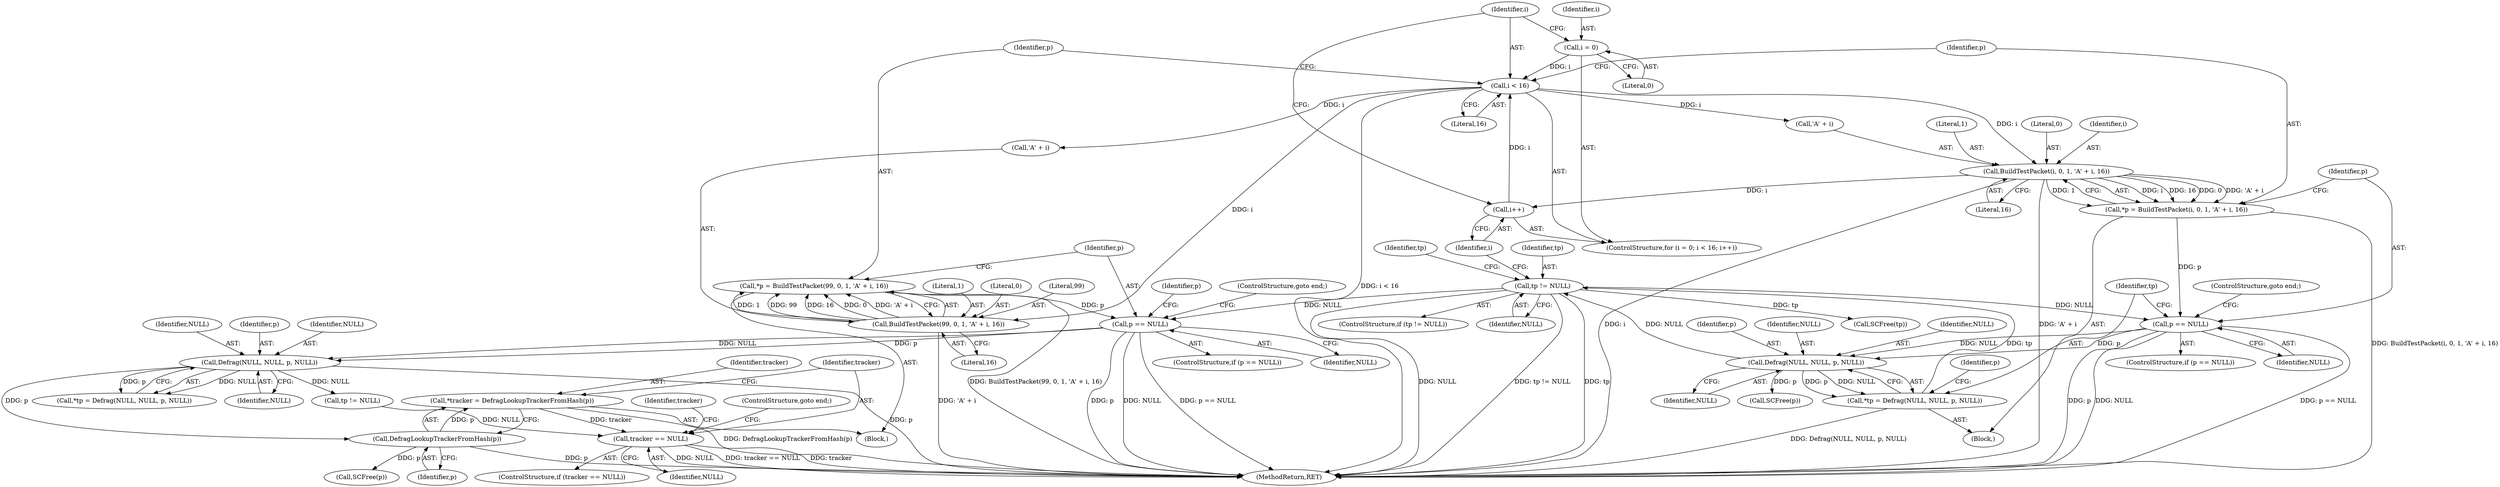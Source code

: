 digraph "1_suricata_4a04f814b15762eb446a5ead4d69d021512df6f8_9@pointer" {
"1000210" [label="(Call,*tracker = DefragLookupTrackerFromHash(p))"];
"1000212" [label="(Call,DefragLookupTrackerFromHash(p))"];
"1000196" [label="(Call,Defrag(NULL, NULL, p, NULL))"];
"1000178" [label="(Call,p == NULL)"];
"1000167" [label="(Call,*p = BuildTestPacket(99, 0, 1, 'A' + i, 16))"];
"1000169" [label="(Call,BuildTestPacket(99, 0, 1, 'A' + i, 16))"];
"1000126" [label="(Call,i < 16)"];
"1000129" [label="(Call,i++)"];
"1000135" [label="(Call,BuildTestPacket(i, 0, 1, 'A' + i, 16))"];
"1000123" [label="(Call,i = 0)"];
"1000159" [label="(Call,tp != NULL)"];
"1000149" [label="(Call,*tp = Defrag(NULL, NULL, p, NULL))"];
"1000151" [label="(Call,Defrag(NULL, NULL, p, NULL))"];
"1000144" [label="(Call,p == NULL)"];
"1000133" [label="(Call,*p = BuildTestPacket(i, 0, 1, 'A' + i, 16))"];
"1000215" [label="(Call,tracker == NULL)"];
"1000226" [label="(Call,SCFree(p))"];
"1000167" [label="(Call,*p = BuildTestPacket(99, 0, 1, 'A' + i, 16))"];
"1000123" [label="(Call,i = 0)"];
"1000131" [label="(Block,)"];
"1000145" [label="(Identifier,p)"];
"1000173" [label="(Call,'A' + i)"];
"1000179" [label="(Identifier,p)"];
"1000213" [label="(Identifier,p)"];
"1000169" [label="(Call,BuildTestPacket(99, 0, 1, 'A' + i, 16))"];
"1000168" [label="(Identifier,p)"];
"1000159" [label="(Call,tp != NULL)"];
"1000137" [label="(Literal,0)"];
"1000151" [label="(Call,Defrag(NULL, NULL, p, NULL))"];
"1000172" [label="(Literal,1)"];
"1000143" [label="(ControlStructure,if (p == NULL))"];
"1000155" [label="(Identifier,NULL)"];
"1000153" [label="(Identifier,NULL)"];
"1000150" [label="(Identifier,tp)"];
"1000210" [label="(Call,*tracker = DefragLookupTrackerFromHash(p))"];
"1000198" [label="(Identifier,NULL)"];
"1000152" [label="(Identifier,NULL)"];
"1000194" [label="(Call,*tp = Defrag(NULL, NULL, p, NULL))"];
"1000156" [label="(Call,SCFree(p))"];
"1000171" [label="(Literal,0)"];
"1000130" [label="(Identifier,i)"];
"1000125" [label="(Literal,0)"];
"1000136" [label="(Identifier,i)"];
"1000163" [label="(Call,SCFree(tp))"];
"1000160" [label="(Identifier,tp)"];
"1000181" [label="(ControlStructure,goto end;)"];
"1000176" [label="(Literal,16)"];
"1000127" [label="(Identifier,i)"];
"1000134" [label="(Identifier,p)"];
"1000217" [label="(Identifier,NULL)"];
"1000128" [label="(Literal,16)"];
"1000126" [label="(Call,i < 16)"];
"1000135" [label="(Call,BuildTestPacket(i, 0, 1, 'A' + i, 16))"];
"1000222" [label="(Identifier,tracker)"];
"1000158" [label="(ControlStructure,if (tp != NULL))"];
"1000196" [label="(Call,Defrag(NULL, NULL, p, NULL))"];
"1000212" [label="(Call,DefragLookupTrackerFromHash(p))"];
"1000185" [label="(Identifier,p)"];
"1000200" [label="(Identifier,NULL)"];
"1000177" [label="(ControlStructure,if (p == NULL))"];
"1000154" [label="(Identifier,p)"];
"1000122" [label="(ControlStructure,for (i = 0; i < 16; i++))"];
"1000105" [label="(Block,)"];
"1000202" [label="(Call,tp != NULL)"];
"1000157" [label="(Identifier,p)"];
"1000139" [label="(Call,'A' + i)"];
"1000133" [label="(Call,*p = BuildTestPacket(i, 0, 1, 'A' + i, 16))"];
"1000214" [label="(ControlStructure,if (tracker == NULL))"];
"1000218" [label="(ControlStructure,goto end;)"];
"1000147" [label="(ControlStructure,goto end;)"];
"1000170" [label="(Literal,99)"];
"1000144" [label="(Call,p == NULL)"];
"1000211" [label="(Identifier,tracker)"];
"1000164" [label="(Identifier,tp)"];
"1000180" [label="(Identifier,NULL)"];
"1000149" [label="(Call,*tp = Defrag(NULL, NULL, p, NULL))"];
"1000215" [label="(Call,tracker == NULL)"];
"1000178" [label="(Call,p == NULL)"];
"1000146" [label="(Identifier,NULL)"];
"1000142" [label="(Literal,16)"];
"1000161" [label="(Identifier,NULL)"];
"1000197" [label="(Identifier,NULL)"];
"1000199" [label="(Identifier,p)"];
"1000129" [label="(Call,i++)"];
"1000138" [label="(Literal,1)"];
"1000216" [label="(Identifier,tracker)"];
"1000235" [label="(MethodReturn,RET)"];
"1000124" [label="(Identifier,i)"];
"1000210" -> "1000105"  [label="AST: "];
"1000210" -> "1000212"  [label="CFG: "];
"1000211" -> "1000210"  [label="AST: "];
"1000212" -> "1000210"  [label="AST: "];
"1000216" -> "1000210"  [label="CFG: "];
"1000210" -> "1000235"  [label="DDG: DefragLookupTrackerFromHash(p)"];
"1000212" -> "1000210"  [label="DDG: p"];
"1000210" -> "1000215"  [label="DDG: tracker"];
"1000212" -> "1000213"  [label="CFG: "];
"1000213" -> "1000212"  [label="AST: "];
"1000212" -> "1000235"  [label="DDG: p"];
"1000196" -> "1000212"  [label="DDG: p"];
"1000212" -> "1000226"  [label="DDG: p"];
"1000196" -> "1000194"  [label="AST: "];
"1000196" -> "1000200"  [label="CFG: "];
"1000197" -> "1000196"  [label="AST: "];
"1000198" -> "1000196"  [label="AST: "];
"1000199" -> "1000196"  [label="AST: "];
"1000200" -> "1000196"  [label="AST: "];
"1000194" -> "1000196"  [label="CFG: "];
"1000196" -> "1000235"  [label="DDG: p"];
"1000196" -> "1000194"  [label="DDG: NULL"];
"1000196" -> "1000194"  [label="DDG: p"];
"1000178" -> "1000196"  [label="DDG: NULL"];
"1000178" -> "1000196"  [label="DDG: p"];
"1000196" -> "1000202"  [label="DDG: NULL"];
"1000178" -> "1000177"  [label="AST: "];
"1000178" -> "1000180"  [label="CFG: "];
"1000179" -> "1000178"  [label="AST: "];
"1000180" -> "1000178"  [label="AST: "];
"1000181" -> "1000178"  [label="CFG: "];
"1000185" -> "1000178"  [label="CFG: "];
"1000178" -> "1000235"  [label="DDG: p == NULL"];
"1000178" -> "1000235"  [label="DDG: p"];
"1000178" -> "1000235"  [label="DDG: NULL"];
"1000167" -> "1000178"  [label="DDG: p"];
"1000159" -> "1000178"  [label="DDG: NULL"];
"1000167" -> "1000105"  [label="AST: "];
"1000167" -> "1000169"  [label="CFG: "];
"1000168" -> "1000167"  [label="AST: "];
"1000169" -> "1000167"  [label="AST: "];
"1000179" -> "1000167"  [label="CFG: "];
"1000167" -> "1000235"  [label="DDG: BuildTestPacket(99, 0, 1, 'A' + i, 16)"];
"1000169" -> "1000167"  [label="DDG: 1"];
"1000169" -> "1000167"  [label="DDG: 99"];
"1000169" -> "1000167"  [label="DDG: 16"];
"1000169" -> "1000167"  [label="DDG: 0"];
"1000169" -> "1000167"  [label="DDG: 'A' + i"];
"1000169" -> "1000176"  [label="CFG: "];
"1000170" -> "1000169"  [label="AST: "];
"1000171" -> "1000169"  [label="AST: "];
"1000172" -> "1000169"  [label="AST: "];
"1000173" -> "1000169"  [label="AST: "];
"1000176" -> "1000169"  [label="AST: "];
"1000169" -> "1000235"  [label="DDG: 'A' + i"];
"1000126" -> "1000169"  [label="DDG: i"];
"1000126" -> "1000122"  [label="AST: "];
"1000126" -> "1000128"  [label="CFG: "];
"1000127" -> "1000126"  [label="AST: "];
"1000128" -> "1000126"  [label="AST: "];
"1000134" -> "1000126"  [label="CFG: "];
"1000168" -> "1000126"  [label="CFG: "];
"1000126" -> "1000235"  [label="DDG: i < 16"];
"1000129" -> "1000126"  [label="DDG: i"];
"1000123" -> "1000126"  [label="DDG: i"];
"1000126" -> "1000135"  [label="DDG: i"];
"1000126" -> "1000139"  [label="DDG: i"];
"1000126" -> "1000173"  [label="DDG: i"];
"1000129" -> "1000122"  [label="AST: "];
"1000129" -> "1000130"  [label="CFG: "];
"1000130" -> "1000129"  [label="AST: "];
"1000127" -> "1000129"  [label="CFG: "];
"1000135" -> "1000129"  [label="DDG: i"];
"1000135" -> "1000133"  [label="AST: "];
"1000135" -> "1000142"  [label="CFG: "];
"1000136" -> "1000135"  [label="AST: "];
"1000137" -> "1000135"  [label="AST: "];
"1000138" -> "1000135"  [label="AST: "];
"1000139" -> "1000135"  [label="AST: "];
"1000142" -> "1000135"  [label="AST: "];
"1000133" -> "1000135"  [label="CFG: "];
"1000135" -> "1000235"  [label="DDG: 'A' + i"];
"1000135" -> "1000235"  [label="DDG: i"];
"1000135" -> "1000133"  [label="DDG: i"];
"1000135" -> "1000133"  [label="DDG: 16"];
"1000135" -> "1000133"  [label="DDG: 0"];
"1000135" -> "1000133"  [label="DDG: 'A' + i"];
"1000135" -> "1000133"  [label="DDG: 1"];
"1000123" -> "1000122"  [label="AST: "];
"1000123" -> "1000125"  [label="CFG: "];
"1000124" -> "1000123"  [label="AST: "];
"1000125" -> "1000123"  [label="AST: "];
"1000127" -> "1000123"  [label="CFG: "];
"1000159" -> "1000158"  [label="AST: "];
"1000159" -> "1000161"  [label="CFG: "];
"1000160" -> "1000159"  [label="AST: "];
"1000161" -> "1000159"  [label="AST: "];
"1000164" -> "1000159"  [label="CFG: "];
"1000130" -> "1000159"  [label="CFG: "];
"1000159" -> "1000235"  [label="DDG: tp != NULL"];
"1000159" -> "1000235"  [label="DDG: tp"];
"1000159" -> "1000235"  [label="DDG: NULL"];
"1000159" -> "1000144"  [label="DDG: NULL"];
"1000149" -> "1000159"  [label="DDG: tp"];
"1000151" -> "1000159"  [label="DDG: NULL"];
"1000159" -> "1000163"  [label="DDG: tp"];
"1000149" -> "1000131"  [label="AST: "];
"1000149" -> "1000151"  [label="CFG: "];
"1000150" -> "1000149"  [label="AST: "];
"1000151" -> "1000149"  [label="AST: "];
"1000157" -> "1000149"  [label="CFG: "];
"1000149" -> "1000235"  [label="DDG: Defrag(NULL, NULL, p, NULL)"];
"1000151" -> "1000149"  [label="DDG: NULL"];
"1000151" -> "1000149"  [label="DDG: p"];
"1000151" -> "1000155"  [label="CFG: "];
"1000152" -> "1000151"  [label="AST: "];
"1000153" -> "1000151"  [label="AST: "];
"1000154" -> "1000151"  [label="AST: "];
"1000155" -> "1000151"  [label="AST: "];
"1000144" -> "1000151"  [label="DDG: NULL"];
"1000144" -> "1000151"  [label="DDG: p"];
"1000151" -> "1000156"  [label="DDG: p"];
"1000144" -> "1000143"  [label="AST: "];
"1000144" -> "1000146"  [label="CFG: "];
"1000145" -> "1000144"  [label="AST: "];
"1000146" -> "1000144"  [label="AST: "];
"1000147" -> "1000144"  [label="CFG: "];
"1000150" -> "1000144"  [label="CFG: "];
"1000144" -> "1000235"  [label="DDG: p == NULL"];
"1000144" -> "1000235"  [label="DDG: p"];
"1000144" -> "1000235"  [label="DDG: NULL"];
"1000133" -> "1000144"  [label="DDG: p"];
"1000133" -> "1000131"  [label="AST: "];
"1000134" -> "1000133"  [label="AST: "];
"1000145" -> "1000133"  [label="CFG: "];
"1000133" -> "1000235"  [label="DDG: BuildTestPacket(i, 0, 1, 'A' + i, 16)"];
"1000215" -> "1000214"  [label="AST: "];
"1000215" -> "1000217"  [label="CFG: "];
"1000216" -> "1000215"  [label="AST: "];
"1000217" -> "1000215"  [label="AST: "];
"1000218" -> "1000215"  [label="CFG: "];
"1000222" -> "1000215"  [label="CFG: "];
"1000215" -> "1000235"  [label="DDG: tracker == NULL"];
"1000215" -> "1000235"  [label="DDG: tracker"];
"1000215" -> "1000235"  [label="DDG: NULL"];
"1000202" -> "1000215"  [label="DDG: NULL"];
}
